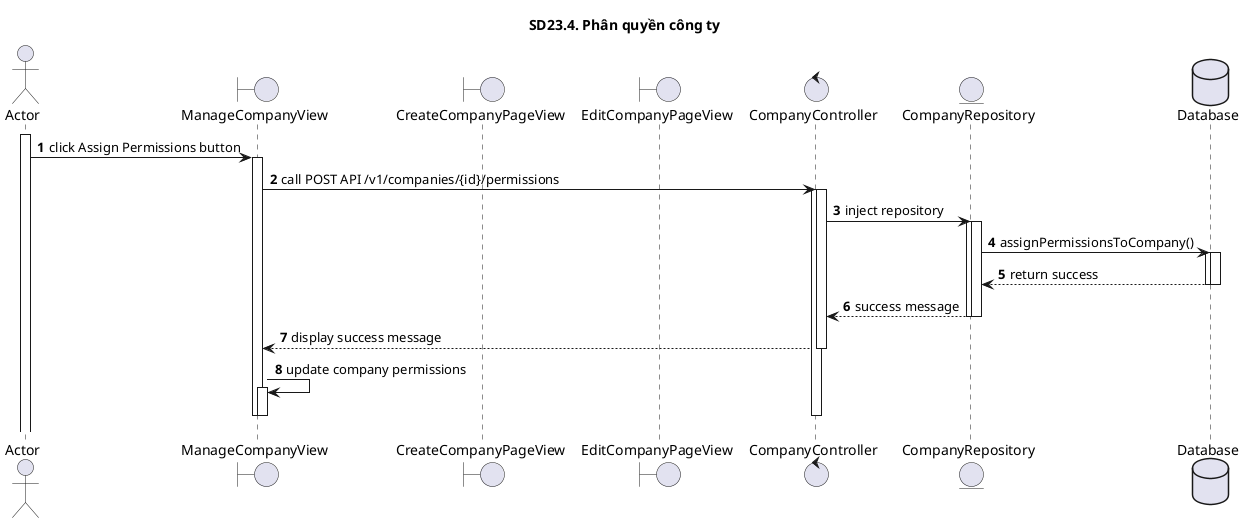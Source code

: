 @startuml SQ
autonumber
title SD23.4. Phân quyền công ty
actor "Actor" as actor
boundary "ManageCompanyView" as manageView
boundary "CreateCompanyPageView" as createView
boundary "EditCompanyPageView" as editView
control "CompanyController" as controller
entity "CompanyRepository" as model
database "Database" as database
activate actor
actor -> manageView : click Assign Permissions button
activate manageView
    manageView -> controller : call POST API /v1/companies/{id}/permissions
    activate controller
activate controller
    controller -> model : inject repository
    activate model
activate model
    model -> database : assignPermissionsToCompany()
    activate database
activate database
    database --> model : return success
deactivate database
    deactivate database
    model --> controller : success message
deactivate model
    deactivate model
    controller --> manageView : display success message
deactivate controller
    manageView -> manageView : update company permissions
activate manageView
deactivate manageView
deactivate manageView
    deactivate controller